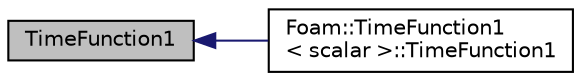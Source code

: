 digraph "TimeFunction1"
{
  bgcolor="transparent";
  edge [fontname="Helvetica",fontsize="10",labelfontname="Helvetica",labelfontsize="10"];
  node [fontname="Helvetica",fontsize="10",shape=record];
  rankdir="LR";
  Node1 [label="TimeFunction1",height=0.2,width=0.4,color="black", fillcolor="grey75", style="filled", fontcolor="black"];
  Node1 -> Node2 [dir="back",color="midnightblue",fontsize="10",style="solid",fontname="Helvetica"];
  Node2 [label="Foam::TimeFunction1\l\< scalar \>::TimeFunction1",height=0.2,width=0.4,color="black",URL="$a25185.html#abeb5f7339def685485587dc8a5d6439c",tooltip="Construct null from entry name. "];
}
